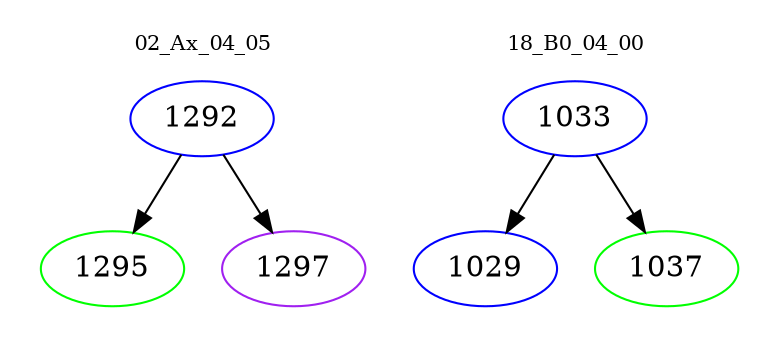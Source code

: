 digraph{
subgraph cluster_0 {
color = white
label = "02_Ax_04_05";
fontsize=10;
T0_1292 [label="1292", color="blue"]
T0_1292 -> T0_1295 [color="black"]
T0_1295 [label="1295", color="green"]
T0_1292 -> T0_1297 [color="black"]
T0_1297 [label="1297", color="purple"]
}
subgraph cluster_1 {
color = white
label = "18_B0_04_00";
fontsize=10;
T1_1033 [label="1033", color="blue"]
T1_1033 -> T1_1029 [color="black"]
T1_1029 [label="1029", color="blue"]
T1_1033 -> T1_1037 [color="black"]
T1_1037 [label="1037", color="green"]
}
}

